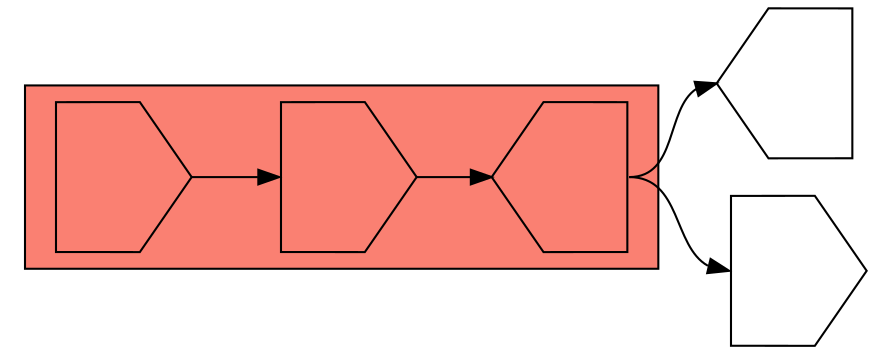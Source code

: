 digraph asm {
	rotate=90;
	edge [headport=n,tailport=s];
subgraph cluster_C3949_19661_20130 {
	3949 [label="",height=1,width=1,shape=invhouse];
	19661 [label="",height=1,width=1,shape=invhouse];
	20130 [label="",height=1,width=1,shape=house];
	style=filled;
	fillcolor=salmon;
}
	11456 [label="",height=1,width=1,shape=invhouse];
	11913 [label="",height=1,width=1,shape=house];
	3949 -> 19661
	19661 -> 20130
	20130 -> 11456
	20130 -> 11913
}